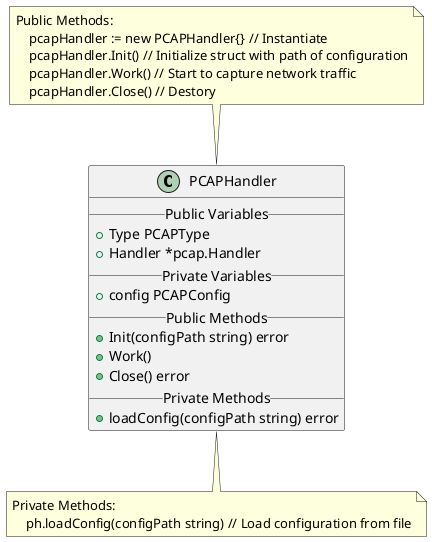 @startuml
class PCAPHandler{
        __ Public Variables __
        + Type PCAPType
        + Handler *pcap.Handler
        __ Private Variables __
        + config PCAPConfig
        __ Public Methods __
        + Init(configPath string) error
        + Work()
        + Close() error
        __ Private Methods __
        + loadConfig(configPath string) error
}

note top of PCAPHandler
    Public Methods:
        pcapHandler := new PCAPHandler{} // Instantiate
        pcapHandler.Init() // Initialize struct with path of configuration
        pcapHandler.Work() // Start to capture network traffic
        pcapHandler.Close() // Destory
end note

note bottom of PCAPHandler
    Private Methods:
        ph.loadConfig(configPath string) // Load configuration from file
end note
@enduml
